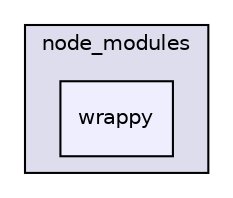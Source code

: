 digraph "gulp-src/node_modules/gulp/node_modules/orchestrator/node_modules/end-of-stream/node_modules/once/node_modules/wrappy" {
  compound=true
  node [ fontsize="10", fontname="Helvetica"];
  edge [ labelfontsize="10", labelfontname="Helvetica"];
  subgraph clusterdir_2fc3ea320d3a032ba8dcebb6c63fad1a {
    graph [ bgcolor="#ddddee", pencolor="black", label="node_modules" fontname="Helvetica", fontsize="10", URL="dir_2fc3ea320d3a032ba8dcebb6c63fad1a.html"]
  dir_05e6a95dd2deea84808fc5ecf66b3c18 [shape=box, label="wrappy", style="filled", fillcolor="#eeeeff", pencolor="black", URL="dir_05e6a95dd2deea84808fc5ecf66b3c18.html"];
  }
}
